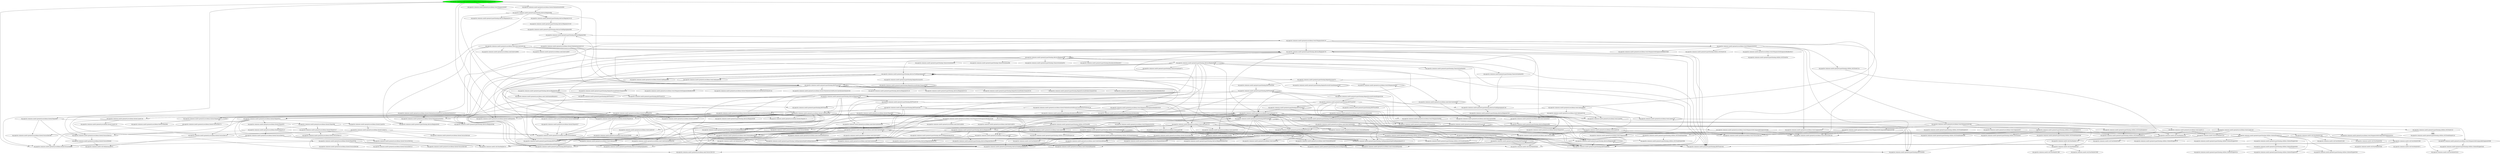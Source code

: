 digraph "cg/org.apache.commons.math3.geometry.euclidean.threed.PolyhedronsSetTest#238"
{
	"org.apache.commons.math3.geometry.euclidean.threed.PolyhedronsSetTest#238" [style=filled,fillcolor=green];
	"org.apache.commons.math3.geometry.euclidean.threed.PolyhedronsSetTest#238" -> "org.apache.commons.math3.geometry.euclidean.threed.Vector3D#95";
	"org.apache.commons.math3.geometry.euclidean.threed.PolyhedronsSetTest#238" -> "org.apache.commons.math3.geometry.euclidean.threed.Plane#81";
	"org.apache.commons.math3.geometry.euclidean.threed.Plane#81" -> "org.apache.commons.math3.geometry.euclidean.threed.Vector3D#286";
	"org.apache.commons.math3.geometry.euclidean.threed.Vector3D#286" -> "org.apache.commons.math3.geometry.euclidean.threed.Vector3D#95";
	"org.apache.commons.math3.geometry.euclidean.threed.Plane#81" -> "org.apache.commons.math3.geometry.euclidean.threed.Vector3D#462";
	"org.apache.commons.math3.geometry.euclidean.threed.Vector3D#462" -> "org.apache.commons.math3.util.MathArrays#674";
	"org.apache.commons.math3.geometry.euclidean.threed.Vector3D#462" -> "org.apache.commons.math3.geometry.euclidean.threed.Vector3D#95";
	"org.apache.commons.math3.geometry.euclidean.threed.Plane#81" -> "org.apache.commons.math3.geometry.euclidean.threed.Plane#66";
	"org.apache.commons.math3.geometry.euclidean.threed.Plane#66" -> "org.apache.commons.math3.geometry.euclidean.threed.Plane#137";
	"org.apache.commons.math3.geometry.euclidean.threed.Plane#137" -> "org.apache.commons.math3.geometry.euclidean.threed.Vector3D#243";
	"org.apache.commons.math3.geometry.euclidean.threed.Vector3D#243" -> "org.apache.commons.math3.util.FastMath#375";
	"org.apache.commons.math3.geometry.euclidean.threed.Plane#137" -> "org.apache.commons.math3.geometry.euclidean.threed.Vector3D#137";
	"org.apache.commons.math3.geometry.euclidean.threed.Plane#66" -> "org.apache.commons.math3.geometry.euclidean.threed.Vector3D#453";
	"org.apache.commons.math3.geometry.euclidean.threed.Vector3D#453" -> "org.apache.commons.math3.util.MathArrays#754";
	"org.apache.commons.math3.geometry.euclidean.threed.Plane#66" -> "org.apache.commons.math3.geometry.euclidean.threed.Plane#147";
	"org.apache.commons.math3.geometry.euclidean.threed.Plane#147" -> "org.apache.commons.math3.geometry.euclidean.threed.Vector3D#137";
	"org.apache.commons.math3.geometry.euclidean.threed.Plane#147" -> "org.apache.commons.math3.geometry.euclidean.threed.Vector3D#321";
	"org.apache.commons.math3.geometry.euclidean.threed.Vector3D#321" -> "org.apache.commons.math3.geometry.euclidean.threed.Vector3D#243";
	"org.apache.commons.math3.geometry.euclidean.threed.Vector3D#321" -> "org.apache.commons.math3.util.FastMath#375";
	"org.apache.commons.math3.geometry.euclidean.threed.Vector3D#321" -> "org.apache.commons.math3.geometry.euclidean.threed.Vector3D#95";
	"org.apache.commons.math3.geometry.euclidean.threed.Plane#147" -> "org.apache.commons.math3.geometry.euclidean.threed.Vector3D#519";
	"org.apache.commons.math3.geometry.euclidean.threed.Vector3D#519" -> "org.apache.commons.math3.geometry.euclidean.threed.Vector3D#462";
	"org.apache.commons.math3.geometry.euclidean.threed.PolyhedronsSetTest#238" -> "org.apache.commons.math3.geometry.euclidean.threed.Plane#225";
	"org.apache.commons.math3.geometry.euclidean.threed.Plane#225" -> "org.apache.commons.math3.geometry.euclidean.threed.Vector3D#453";
	"org.apache.commons.math3.geometry.euclidean.threed.Plane#225" -> "org.apache.commons.math3.geometry.euclidean.twod.Vector2D#68";
	"org.apache.commons.math3.geometry.euclidean.threed.PolyhedronsSetTest#238" -> "org.apache.commons.math3.geometry.euclidean.twod.SubLine#56";
	"org.apache.commons.math3.geometry.euclidean.twod.SubLine#56" -> "org.apache.commons.math3.geometry.euclidean.twod.Line#81";
	"org.apache.commons.math3.geometry.euclidean.twod.Line#81" -> "org.apache.commons.math3.geometry.euclidean.twod.Line#129";
	"org.apache.commons.math3.geometry.euclidean.twod.Line#129" -> "org.apache.commons.math3.geometry.euclidean.twod.Vector2D#150";
	"org.apache.commons.math3.geometry.euclidean.twod.Line#129" -> "org.apache.commons.math3.geometry.euclidean.twod.Vector2D#158";
	"org.apache.commons.math3.geometry.euclidean.twod.Line#129" -> "org.apache.commons.math3.util.FastMath#3569";
	"org.apache.commons.math3.util.FastMath#3569" -> "org.apache.commons.math3.util.FastMath#3671";
	"org.apache.commons.math3.util.FastMath#3569" -> "org.apache.commons.math3.util.FastMath#3020";
	"org.apache.commons.math3.geometry.euclidean.twod.Line#129" -> "org.apache.commons.math3.util.FastMath#2583";
	"org.apache.commons.math3.geometry.euclidean.twod.Line#129" -> "org.apache.commons.math3.util.FastMath#2233";
	"org.apache.commons.math3.util.FastMath#2233" -> "org.apache.commons.math3.util.FastMath#1751";
	"org.apache.commons.math3.util.FastMath#1751" -> "org.apache.commons.math3.util.FastMath#1627";
	"org.apache.commons.math3.util.FastMath#1627" -> "org.apache.commons.math3.util.FastMath#1588";
	"org.apache.commons.math3.util.FastMath#1627" -> "org.apache.commons.math3.util.FastMath#1608";
	"org.apache.commons.math3.geometry.euclidean.twod.Line#129" -> "org.apache.commons.math3.util.FastMath#2135";
	"org.apache.commons.math3.geometry.euclidean.twod.SubLine#56" -> "org.apache.commons.math3.geometry.euclidean.twod.SubLine#139";
	"org.apache.commons.math3.geometry.euclidean.twod.SubLine#139" -> "org.apache.commons.math3.geometry.euclidean.twod.Line#81";
	"org.apache.commons.math3.geometry.euclidean.twod.SubLine#139" -> "org.apache.commons.math3.geometry.euclidean.twod.Line#181";
	"org.apache.commons.math3.geometry.euclidean.twod.Line#181" -> "org.apache.commons.math3.geometry.euclidean.twod.Vector2D#150";
	"org.apache.commons.math3.geometry.euclidean.twod.Line#181" -> "org.apache.commons.math3.geometry.euclidean.twod.Vector2D#158";
	"org.apache.commons.math3.geometry.euclidean.twod.Line#181" -> "org.apache.commons.math3.geometry.euclidean.oned.Vector1D#65";
	"org.apache.commons.math3.geometry.euclidean.twod.SubLine#139" -> "org.apache.commons.math3.geometry.euclidean.oned.Vector1D#128";
	"org.apache.commons.math3.geometry.euclidean.twod.SubLine#139" -> "org.apache.commons.math3.geometry.euclidean.oned.IntervalsSet#47";
	"org.apache.commons.math3.geometry.euclidean.oned.IntervalsSet#47" -> "org.apache.commons.math3.geometry.euclidean.oned.IntervalsSet#94";
	"org.apache.commons.math3.geometry.euclidean.oned.IntervalsSet#94" -> "org.apache.commons.math3.geometry.euclidean.oned.Vector1D#65";
	"org.apache.commons.math3.geometry.euclidean.oned.IntervalsSet#94" -> "org.apache.commons.math3.geometry.euclidean.oned.OrientedPoint#42";
	"org.apache.commons.math3.geometry.euclidean.oned.IntervalsSet#94" -> "org.apache.commons.math3.geometry.euclidean.oned.OrientedPoint#29";
	"org.apache.commons.math3.geometry.euclidean.oned.OrientedPoint#29" -> "org.apache.commons.math3.geometry.euclidean.oned.SubOrientedPoint#39";
	"org.apache.commons.math3.geometry.euclidean.oned.SubOrientedPoint#39" -> "org.apache.commons.math3.geometry.partitioning.AbstractSubHyperplane#51";
	"org.apache.commons.math3.geometry.euclidean.oned.IntervalsSet#94" -> "org.apache.commons.math3.geometry.partitioning.BSPTree#93";
	"org.apache.commons.math3.geometry.euclidean.oned.IntervalsSet#94" -> "org.apache.commons.math3.geometry.partitioning.BSPTree#115";
	"org.apache.commons.math3.geometry.euclidean.oned.IntervalsSet#47" -> "org.apache.commons.math3.geometry.partitioning.AbstractRegion#66";
	"org.apache.commons.math3.geometry.euclidean.twod.SubLine#56" -> "org.apache.commons.math3.geometry.partitioning.AbstractSubHyperplane#51";
	"org.apache.commons.math3.util.FastMath#2135" -> "org.apache.commons.math3.util.FastMath#1627";
	"org.apache.commons.math3.util.FastMath#3569" -> "org.apache.commons.math3.util.FastMath#3056";
	"org.apache.commons.math3.util.FastMath#3569" -> "org.apache.commons.math3.util.FastMath#375";
	"org.apache.commons.math3.util.FastMath#2583" -> "org.apache.commons.math3.util.FastMath#361";
	"org.apache.commons.math3.util.FastMath#2583" -> "org.apache.commons.math3.util.FastMath#2436";
	"org.apache.commons.math3.geometry.euclidean.threed.PolyhedronsSetTest#238" -> "org.apache.commons.math3.geometry.euclidean.twod.PolygonsSet#87";
	"org.apache.commons.math3.geometry.euclidean.twod.PolygonsSet#87" -> "org.apache.commons.math3.geometry.partitioning.AbstractRegion#89";
	"org.apache.commons.math3.geometry.partitioning.AbstractRegion#89" -> "org.apache.commons.math3.geometry.partitioning.AbstractRegion$1#101";
	"org.apache.commons.math3.geometry.partitioning.AbstractRegion#89" -> "org.apache.commons.math3.geometry.partitioning.AbstractRegion$1#101";
	"org.apache.commons.math3.geometry.partitioning.AbstractRegion$1#101" -> "org.apache.commons.math3.geometry.partitioning.AbstractRegion$1#103";
	"org.apache.commons.math3.geometry.partitioning.AbstractRegion$1#103" -> "org.apache.commons.math3.geometry.partitioning.AbstractSubHyperplane#89";
	"org.apache.commons.math3.geometry.partitioning.AbstractSubHyperplane#89" -> "org.apache.commons.math3.geometry.partitioning.AbstractRegion#380";
	"org.apache.commons.math3.geometry.partitioning.AbstractRegion#380" -> "org.apache.commons.math3.geometry.euclidean.oned.IntervalsSet#139";
	"org.apache.commons.math3.geometry.euclidean.oned.IntervalsSet#139" -> "org.apache.commons.math3.geometry.partitioning.AbstractRegion#279";
	"org.apache.commons.math3.geometry.euclidean.oned.IntervalsSet#139" -> "org.apache.commons.math3.geometry.partitioning.BSPTree#194";
	"org.apache.commons.math3.geometry.euclidean.oned.IntervalsSet#139" -> "org.apache.commons.math3.geometry.euclidean.oned.IntervalsSet#208";
	"org.apache.commons.math3.geometry.euclidean.oned.IntervalsSet#208" -> "org.apache.commons.math3.geometry.partitioning.AbstractRegion#279";
	"org.apache.commons.math3.geometry.euclidean.oned.IntervalsSet#208" -> "org.apache.commons.math3.geometry.euclidean.oned.IntervalsSet#224";
	"org.apache.commons.math3.geometry.euclidean.oned.IntervalsSet#224" -> "org.apache.commons.math3.geometry.partitioning.BSPTree#194";
	"org.apache.commons.math3.geometry.euclidean.oned.IntervalsSet#224" -> "org.apache.commons.math3.geometry.partitioning.AbstractSubHyperplane#73";
	"org.apache.commons.math3.geometry.euclidean.oned.IntervalsSet#224" -> "org.apache.commons.math3.geometry.euclidean.oned.OrientedPoint#94";
	"org.apache.commons.math3.geometry.euclidean.oned.IntervalsSet#224" -> "org.apache.commons.math3.geometry.euclidean.oned.Vector1D#128";
	"org.apache.commons.math3.geometry.euclidean.oned.IntervalsSet#224" -> "org.apache.commons.math3.geometry.euclidean.oned.OrientedPoint#102";
	"org.apache.commons.math3.geometry.euclidean.oned.IntervalsSet#224" -> "org.apache.commons.math3.geometry.partitioning.BSPTree#202";
	"org.apache.commons.math3.geometry.euclidean.oned.IntervalsSet#224" -> "org.apache.commons.math3.geometry.partitioning.BSPTree#210";
	"org.apache.commons.math3.geometry.euclidean.oned.IntervalsSet#224" -> "org.apache.commons.math3.geometry.euclidean.oned.IntervalsSet#224";
	"org.apache.commons.math3.geometry.euclidean.oned.IntervalsSet#224" -> "org.apache.commons.math3.geometry.partitioning.BSPTree#235";
	"org.apache.commons.math3.geometry.euclidean.oned.IntervalsSet#224" -> "org.apache.commons.math3.geometry.partitioning.AbstractRegion#264";
	"org.apache.commons.math3.geometry.partitioning.AbstractRegion#264" -> "org.apache.commons.math3.geometry.partitioning.BSPTree#312";
	"org.apache.commons.math3.geometry.partitioning.AbstractRegion#264" -> "org.apache.commons.math3.geometry.partitioning.BSPTree#194";
	"org.apache.commons.math3.geometry.partitioning.AbstractRegion#264" -> "org.apache.commons.math3.geometry.partitioning.BSPTree#235";
	"org.apache.commons.math3.geometry.euclidean.oned.IntervalsSet#224" -> "org.apache.commons.math3.geometry.euclidean.oned.Interval#37";
	"org.apache.commons.math3.geometry.euclidean.oned.IntervalsSet#139" -> "org.apache.commons.math3.geometry.euclidean.oned.Interval#60";
	"org.apache.commons.math3.geometry.euclidean.oned.IntervalsSet#139" -> "org.apache.commons.math3.geometry.euclidean.oned.Interval#67";
	"org.apache.commons.math3.geometry.euclidean.oned.IntervalsSet#139" -> "org.apache.commons.math3.geometry.partitioning.AbstractRegion#390";
	"org.apache.commons.math3.geometry.euclidean.oned.IntervalsSet#139" -> "org.apache.commons.math3.geometry.euclidean.oned.Vector1D#65";
	"org.apache.commons.math3.geometry.euclidean.oned.IntervalsSet#139" -> "org.apache.commons.math3.geometry.partitioning.AbstractRegion#405";
	"org.apache.commons.math3.geometry.partitioning.AbstractRegion#89" -> "org.apache.commons.math3.geometry.partitioning.BSPTree#82";
	"org.apache.commons.math3.geometry.partitioning.AbstractRegion#89" -> "org.apache.commons.math3.geometry.partitioning.AbstractRegion#176";
	"org.apache.commons.math3.geometry.partitioning.AbstractRegion#176" -> "org.apache.commons.math3.geometry.partitioning.AbstractSubHyperplane#73";
	"org.apache.commons.math3.geometry.partitioning.AbstractRegion#176" -> "org.apache.commons.math3.geometry.euclidean.twod.Line#120";
	"org.apache.commons.math3.geometry.euclidean.twod.Line#120" -> "org.apache.commons.math3.geometry.euclidean.twod.Line#120";
	"org.apache.commons.math3.geometry.euclidean.twod.Line#120" -> "org.apache.commons.math3.geometry.euclidean.twod.Line#111";
	"org.apache.commons.math3.geometry.euclidean.twod.Line#111" -> "org.apache.commons.math3.util.MathUtils#91";
	"org.apache.commons.math3.util.MathUtils#91" -> "org.apache.commons.math3.util.FastMath#3334";
	"org.apache.commons.math3.geometry.euclidean.twod.Line#111" -> "org.apache.commons.math3.util.FastMath#2233";
	"org.apache.commons.math3.geometry.euclidean.twod.Line#111" -> "org.apache.commons.math3.util.FastMath#2135";
	"org.apache.commons.math3.geometry.partitioning.AbstractRegion#176" -> "org.apache.commons.math3.geometry.partitioning.BSPTree#150";
	"org.apache.commons.math3.geometry.partitioning.BSPTree#150" -> "org.apache.commons.math3.geometry.euclidean.twod.Line#208";
	"org.apache.commons.math3.geometry.euclidean.twod.Line#208" -> "org.apache.commons.math3.geometry.euclidean.twod.Line#208";
	"org.apache.commons.math3.geometry.euclidean.twod.Line#208" -> "org.apache.commons.math3.geometry.euclidean.oned.IntervalsSet#37";
	"org.apache.commons.math3.geometry.euclidean.oned.IntervalsSet#37" -> "org.apache.commons.math3.geometry.partitioning.AbstractRegion#50";
	"org.apache.commons.math3.geometry.partitioning.AbstractRegion#50" -> "org.apache.commons.math3.geometry.partitioning.BSPTree#93";
	"org.apache.commons.math3.geometry.euclidean.twod.Line#208" -> "org.apache.commons.math3.geometry.euclidean.twod.SubLine#48";
	"org.apache.commons.math3.geometry.euclidean.twod.SubLine#48" -> "org.apache.commons.math3.geometry.partitioning.AbstractSubHyperplane#51";
	"org.apache.commons.math3.geometry.partitioning.BSPTree#150" -> "org.apache.commons.math3.geometry.partitioning.BSPTree#292";
	"org.apache.commons.math3.geometry.partitioning.BSPTree#150" -> "org.apache.commons.math3.geometry.partitioning.AbstractSubHyperplane#156";
	"org.apache.commons.math3.geometry.partitioning.AbstractSubHyperplane#156" -> "org.apache.commons.math3.geometry.partitioning.AbstractRegion#226";
	"org.apache.commons.math3.geometry.partitioning.AbstractRegion#226" -> "org.apache.commons.math3.geometry.partitioning.AbstractRegion#236";
	"org.apache.commons.math3.geometry.partitioning.AbstractRegion#236" -> "org.apache.commons.math3.geometry.partitioning.BSPTree#194";
	"org.apache.commons.math3.geometry.partitioning.AbstractRegion#236" -> "org.apache.commons.math3.geometry.partitioning.BSPTree#235";
	"org.apache.commons.math3.geometry.partitioning.BSPTree#150" -> "org.apache.commons.math3.geometry.partitioning.BSPTree#82";
	"org.apache.commons.math3.geometry.partitioning.AbstractRegion#176" -> "org.apache.commons.math3.geometry.euclidean.twod.SubLine#155";
	"org.apache.commons.math3.geometry.euclidean.twod.SubLine#155" -> "org.apache.commons.math3.geometry.partitioning.AbstractSubHyperplane#73";
	"org.apache.commons.math3.geometry.euclidean.twod.SubLine#155" -> "org.apache.commons.math3.geometry.euclidean.twod.Line#198";
	"org.apache.commons.math3.geometry.euclidean.twod.Line#198" -> "org.apache.commons.math3.util.FastMath#3020";
	"org.apache.commons.math3.geometry.euclidean.twod.Line#198" -> "org.apache.commons.math3.geometry.euclidean.twod.Vector2D#68";
	"org.apache.commons.math3.geometry.euclidean.twod.SubLine#155" -> "org.apache.commons.math3.geometry.euclidean.twod.Line#286";
	"org.apache.commons.math3.geometry.euclidean.twod.Line#286" -> "org.apache.commons.math3.util.MathUtils#91";
	"org.apache.commons.math3.geometry.euclidean.twod.SubLine#155" -> "org.apache.commons.math3.util.FastMath#2135";
	"org.apache.commons.math3.geometry.euclidean.twod.SubLine#155" -> "org.apache.commons.math3.geometry.euclidean.twod.Line#181";
	"org.apache.commons.math3.geometry.euclidean.twod.SubLine#155" -> "org.apache.commons.math3.geometry.partitioning.AbstractSubHyperplane#84";
	"org.apache.commons.math3.geometry.euclidean.twod.SubLine#155" -> "org.apache.commons.math3.geometry.euclidean.oned.OrientedPoint#42";
	"org.apache.commons.math3.geometry.euclidean.twod.SubLine#155" -> "org.apache.commons.math3.geometry.partitioning.AbstractRegion#415";
	"org.apache.commons.math3.geometry.partitioning.AbstractRegion#415" -> "org.apache.commons.math3.geometry.partitioning.AbstractRegion$Sides#524";
	"org.apache.commons.math3.geometry.partitioning.AbstractRegion#415" -> "org.apache.commons.math3.geometry.euclidean.oned.OrientedPoint#29";
	"org.apache.commons.math3.geometry.euclidean.oned.OrientedPoint#29" -> "org.apache.commons.math3.geometry.euclidean.oned.OrientedPoint#29";
	"org.apache.commons.math3.geometry.partitioning.AbstractRegion#415" -> "org.apache.commons.math3.geometry.partitioning.AbstractRegion#439";
	"org.apache.commons.math3.geometry.partitioning.AbstractRegion#439" -> "org.apache.commons.math3.geometry.partitioning.BSPTree#194";
	"org.apache.commons.math3.geometry.partitioning.AbstractRegion#439" -> "org.apache.commons.math3.geometry.partitioning.AbstractSubHyperplane#73";
	"org.apache.commons.math3.geometry.partitioning.AbstractRegion#439" -> "org.apache.commons.math3.geometry.euclidean.oned.SubOrientedPoint#58";
	"org.apache.commons.math3.geometry.euclidean.oned.SubOrientedPoint#58" -> "org.apache.commons.math3.geometry.partitioning.AbstractSubHyperplane#73";
	"org.apache.commons.math3.geometry.euclidean.oned.SubOrientedPoint#58" -> "org.apache.commons.math3.geometry.euclidean.oned.OrientedPoint#94";
	"org.apache.commons.math3.geometry.euclidean.oned.SubOrientedPoint#58" -> "org.apache.commons.math3.geometry.euclidean.oned.OrientedPoint#58";
	"org.apache.commons.math3.geometry.euclidean.oned.OrientedPoint#58" -> "org.apache.commons.math3.geometry.euclidean.oned.Vector1D#128";
	"org.apache.commons.math3.geometry.partitioning.AbstractRegion#439" -> "org.apache.commons.math3.geometry.euclidean.oned.OrientedPoint#87";
	"org.apache.commons.math3.geometry.partitioning.AbstractRegion#439" -> "org.apache.commons.math3.geometry.partitioning.BSPTree#202";
	"org.apache.commons.math3.geometry.partitioning.AbstractRegion#439" -> "org.apache.commons.math3.geometry.partitioning.BSPTree#235";
	"org.apache.commons.math3.geometry.partitioning.AbstractRegion#439" -> "org.apache.commons.math3.geometry.partitioning.BSPTree#210";
	"org.apache.commons.math3.geometry.partitioning.AbstractRegion#439" -> "org.apache.commons.math3.geometry.partitioning.AbstractRegion$Sides#545";
	"org.apache.commons.math3.geometry.partitioning.AbstractRegion#415" -> "org.apache.commons.math3.geometry.partitioning.AbstractRegion$Sides#539";
	"org.apache.commons.math3.geometry.partitioning.AbstractRegion#415" -> "org.apache.commons.math3.geometry.partitioning.AbstractRegion$Sides#552";
	"org.apache.commons.math3.util.FastMath#2135" -> "org.apache.commons.math3.util.FastMath#1751";
	"org.apache.commons.math3.geometry.partitioning.AbstractRegion#439" -> "org.apache.commons.math3.geometry.partitioning.AbstractRegion#236";
	"org.apache.commons.math3.geometry.partitioning.AbstractRegion#439" -> "org.apache.commons.math3.geometry.partitioning.AbstractRegion$Sides#539";
	"org.apache.commons.math3.geometry.partitioning.AbstractRegion#439" -> "org.apache.commons.math3.geometry.partitioning.AbstractRegion#439";
	"org.apache.commons.math3.geometry.partitioning.AbstractRegion#176" -> "org.apache.commons.math3.geometry.partitioning.BSPTree#202";
	"org.apache.commons.math3.geometry.partitioning.AbstractRegion#176" -> "org.apache.commons.math3.geometry.partitioning.AbstractRegion#176";
	"org.apache.commons.math3.geometry.partitioning.AbstractRegion#176" -> "org.apache.commons.math3.geometry.partitioning.BSPTree#210";
	"org.apache.commons.math3.geometry.partitioning.BSPTree#292" -> "org.apache.commons.math3.geometry.partitioning.AbstractSubHyperplane#73";
	"org.apache.commons.math3.geometry.partitioning.BSPTree#292" -> "org.apache.commons.math3.geometry.euclidean.twod.SubLine#176";
	"org.apache.commons.math3.geometry.euclidean.twod.SubLine#176" -> "org.apache.commons.math3.geometry.partitioning.AbstractSubHyperplane#73";
	"org.apache.commons.math3.geometry.euclidean.twod.SubLine#176" -> "org.apache.commons.math3.geometry.euclidean.twod.Line#198";
	"org.apache.commons.math3.geometry.euclidean.twod.SubLine#176" -> "org.apache.commons.math3.geometry.euclidean.twod.Line#286";
	"org.apache.commons.math3.geometry.euclidean.twod.SubLine#176" -> "org.apache.commons.math3.util.FastMath#2135";
	"org.apache.commons.math3.geometry.euclidean.twod.SubLine#176" -> "org.apache.commons.math3.geometry.euclidean.twod.Line#181";
	"org.apache.commons.math3.geometry.euclidean.twod.SubLine#176" -> "org.apache.commons.math3.geometry.euclidean.oned.OrientedPoint#42";
	"org.apache.commons.math3.geometry.euclidean.twod.SubLine#176" -> "org.apache.commons.math3.geometry.euclidean.oned.OrientedPoint#29";
	"org.apache.commons.math3.geometry.euclidean.twod.SubLine#176" -> "org.apache.commons.math3.geometry.partitioning.AbstractSubHyperplane#84";
	"org.apache.commons.math3.geometry.euclidean.twod.SubLine#176" -> "org.apache.commons.math3.geometry.partitioning.AbstractRegion#279";
	"org.apache.commons.math3.geometry.euclidean.twod.SubLine#176" -> "org.apache.commons.math3.geometry.partitioning.BSPTree#489";
	"org.apache.commons.math3.geometry.partitioning.BSPTree#489" -> "org.apache.commons.math3.geometry.partitioning.BSPTree#181";
	"org.apache.commons.math3.geometry.partitioning.BSPTree#181" -> "org.apache.commons.math3.geometry.partitioning.BSPTree#93";
	"org.apache.commons.math3.geometry.partitioning.BSPTree#489" -> "org.apache.commons.math3.geometry.partitioning.BSPTree#93";
	"org.apache.commons.math3.geometry.partitioning.BSPTree#489" -> "org.apache.commons.math3.geometry.partitioning.BSPTree#115";
	"org.apache.commons.math3.geometry.euclidean.twod.SubLine#176" -> "org.apache.commons.math3.geometry.partitioning.BSPTree#202";
	"org.apache.commons.math3.geometry.euclidean.twod.SubLine#176" -> "org.apache.commons.math3.geometry.partitioning.AbstractRegion#236";
	"org.apache.commons.math3.geometry.euclidean.twod.SubLine#176" -> "org.apache.commons.math3.geometry.partitioning.BSPTree#93";
	"org.apache.commons.math3.geometry.euclidean.twod.SubLine#176" -> "org.apache.commons.math3.geometry.partitioning.BSPTree#115";
	"org.apache.commons.math3.geometry.euclidean.twod.SubLine#176" -> "org.apache.commons.math3.geometry.partitioning.BSPTree#210";
	"org.apache.commons.math3.geometry.euclidean.twod.SubLine#176" -> "org.apache.commons.math3.geometry.euclidean.twod.Line#120";
	"org.apache.commons.math3.geometry.euclidean.twod.SubLine#176" -> "org.apache.commons.math3.geometry.euclidean.oned.IntervalsSet#60";
	"org.apache.commons.math3.geometry.euclidean.oned.IntervalsSet#60" -> "org.apache.commons.math3.geometry.partitioning.AbstractRegion#66";
	"org.apache.commons.math3.geometry.euclidean.twod.SubLine#176" -> "org.apache.commons.math3.geometry.euclidean.twod.SubLine#48";
	"org.apache.commons.math3.geometry.euclidean.twod.SubLine#176" -> "org.apache.commons.math3.geometry.partitioning.SubHyperplane$SplitSubHyperplane#104";
	"org.apache.commons.math3.geometry.partitioning.BSPTree#292" -> "org.apache.commons.math3.geometry.partitioning.SubHyperplane$SplitSubHyperplane#120";
	"org.apache.commons.math3.geometry.partitioning.AbstractRegion#236" -> "org.apache.commons.math3.geometry.partitioning.BSPTree#210";
	"org.apache.commons.math3.geometry.partitioning.AbstractRegion#236" -> "org.apache.commons.math3.geometry.partitioning.AbstractRegion#236";
	"org.apache.commons.math3.geometry.partitioning.BSPTree#489" -> "org.apache.commons.math3.geometry.partitioning.AbstractSubHyperplane#73";
	"org.apache.commons.math3.geometry.partitioning.BSPTree#489" -> "org.apache.commons.math3.geometry.euclidean.oned.SubOrientedPoint#58";
	"org.apache.commons.math3.geometry.partitioning.BSPTree#489" -> "org.apache.commons.math3.geometry.partitioning.BSPTree#489";
	"org.apache.commons.math3.geometry.partitioning.BSPTree#489" -> "org.apache.commons.math3.geometry.partitioning.AbstractSubHyperplane#37";
	"org.apache.commons.math3.geometry.partitioning.AbstractSubHyperplane#37" -> "org.apache.commons.math3.geometry.partitioning.AbstractSubHyperplane#37";
	"org.apache.commons.math3.geometry.partitioning.AbstractSubHyperplane#37" -> "org.apache.commons.math3.geometry.euclidean.oned.SubOrientedPoint#52";
	"org.apache.commons.math3.geometry.euclidean.oned.SubOrientedPoint#52" -> "org.apache.commons.math3.geometry.euclidean.oned.SubOrientedPoint#39";
	"org.apache.commons.math3.geometry.partitioning.BSPTree#489" -> "org.apache.commons.math3.geometry.partitioning.BSPTree#336";
	"org.apache.commons.math3.geometry.partitioning.AbstractRegion#89" -> "org.apache.commons.math3.geometry.partitioning.AbstractRegion$2#115";
	"org.apache.commons.math3.geometry.partitioning.AbstractRegion#89" -> "org.apache.commons.math3.geometry.partitioning.BSPTree#242";
	"org.apache.commons.math3.geometry.partitioning.BSPTree#242" -> "org.apache.commons.math3.geometry.partitioning.AbstractRegion$2#119";
	"org.apache.commons.math3.geometry.partitioning.BSPTree#242" -> "org.apache.commons.math3.geometry.partitioning.BSPTree#242";
	"org.apache.commons.math3.geometry.partitioning.BSPTree#242" -> "org.apache.commons.math3.geometry.partitioning.AbstractRegion$2#128";
	"org.apache.commons.math3.geometry.partitioning.AbstractRegion$2#128" -> "org.apache.commons.math3.geometry.partitioning.BSPTree#217";
	"org.apache.commons.math3.geometry.partitioning.AbstractRegion$2#128" -> "org.apache.commons.math3.geometry.partitioning.BSPTree#202";
	"org.apache.commons.math3.geometry.partitioning.AbstractRegion$2#128" -> "org.apache.commons.math3.geometry.partitioning.BSPTree#225";
	"org.apache.commons.math3.geometry.partitioning.BSPTree#242" -> "org.apache.commons.math3.geometry.partitioning.AbstractRegion$2#124";
	"org.apache.commons.math3.geometry.euclidean.threed.PolyhedronsSetTest#238" -> "org.apache.commons.math3.geometry.euclidean.threed.SubPlane#42";
	"org.apache.commons.math3.geometry.euclidean.threed.SubPlane#42" -> "org.apache.commons.math3.geometry.partitioning.AbstractSubHyperplane#51";
	"org.apache.commons.math3.util.FastMath#2233" -> "org.apache.commons.math3.util.FastMath#1627";
	"org.apache.commons.math3.geometry.euclidean.threed.PolyhedronsSetTest#238" -> "org.apache.commons.math3.geometry.euclidean.threed.PolyhedronsSet#83";
	"org.apache.commons.math3.geometry.euclidean.threed.PolyhedronsSet#83" -> "org.apache.commons.math3.geometry.partitioning.AbstractRegion#89";
	"org.apache.commons.math3.geometry.partitioning.AbstractRegion#380" -> "org.apache.commons.math3.geometry.euclidean.twod.PolygonsSet#132";
	"org.apache.commons.math3.geometry.euclidean.twod.PolygonsSet#132" -> "org.apache.commons.math3.geometry.euclidean.twod.PolygonsSet#207";
	"org.apache.commons.math3.geometry.euclidean.twod.PolygonsSet#207" -> "org.apache.commons.math3.geometry.partitioning.AbstractRegion#279";
	"org.apache.commons.math3.geometry.euclidean.twod.PolygonsSet#207" -> "org.apache.commons.math3.geometry.partitioning.BSPTree#194";
	"org.apache.commons.math3.geometry.euclidean.twod.PolygonsSet#207" -> "org.apache.commons.math3.geometry.euclidean.twod.PolygonsSet$SegmentsBuilder#417";
	"org.apache.commons.math3.geometry.euclidean.twod.PolygonsSet$SegmentsBuilder#417" -> "org.apache.commons.math3.geometry.partitioning.utilities.AVLTree#54";
	"org.apache.commons.math3.geometry.partitioning.AbstractRegion#279" -> "org.apache.commons.math3.geometry.partitioning.BSPTree#194";
	"org.apache.commons.math3.geometry.partitioning.AbstractRegion#279" -> "org.apache.commons.math3.geometry.partitioning.BSPTree#235";
	"org.apache.commons.math3.geometry.partitioning.AbstractRegion#279" -> "org.apache.commons.math3.geometry.partitioning.AbstractRegion#290";
	"org.apache.commons.math3.geometry.partitioning.AbstractRegion#290" -> "org.apache.commons.math3.geometry.partitioning.BSPTree#194";
	"org.apache.commons.math3.geometry.partitioning.AbstractRegion#290" -> "org.apache.commons.math3.geometry.partitioning.Characterization#36";
	"org.apache.commons.math3.geometry.partitioning.AbstractRegion#290" -> "org.apache.commons.math3.geometry.partitioning.BSPTree#202";
	"org.apache.commons.math3.geometry.partitioning.AbstractRegion#290" -> "org.apache.commons.math3.geometry.partitioning.AbstractSubHyperplane#37";
	"org.apache.commons.math3.geometry.partitioning.AbstractSubHyperplane#37" -> "org.apache.commons.math3.geometry.euclidean.twod.SubLine#148";
	"org.apache.commons.math3.geometry.euclidean.twod.SubLine#148" -> "org.apache.commons.math3.geometry.euclidean.twod.SubLine#48";
	"org.apache.commons.math3.geometry.partitioning.AbstractRegion#290" -> "org.apache.commons.math3.geometry.partitioning.AbstractRegion#346";
	"org.apache.commons.math3.geometry.partitioning.AbstractRegion#346" -> "org.apache.commons.math3.geometry.partitioning.BSPTree#194";
	"org.apache.commons.math3.geometry.partitioning.AbstractRegion#346" -> "org.apache.commons.math3.geometry.partitioning.BSPTree#235";
	"org.apache.commons.math3.geometry.partitioning.AbstractRegion#346" -> "org.apache.commons.math3.geometry.partitioning.Characterization#75";
	"org.apache.commons.math3.geometry.partitioning.AbstractRegion#290" -> "org.apache.commons.math3.geometry.partitioning.Characterization#59";
	"org.apache.commons.math3.geometry.partitioning.Characterization#59" -> "org.apache.commons.math3.geometry.partitioning.AbstractSubHyperplane#156";
	"org.apache.commons.math3.geometry.partitioning.AbstractRegion#290" -> "org.apache.commons.math3.geometry.partitioning.BSPTree#210";
	"org.apache.commons.math3.geometry.partitioning.AbstractRegion#290" -> "org.apache.commons.math3.geometry.partitioning.Characterization#66";
	"org.apache.commons.math3.geometry.partitioning.AbstractRegion#346" -> "org.apache.commons.math3.geometry.partitioning.AbstractSubHyperplane#73";
	"org.apache.commons.math3.geometry.partitioning.AbstractRegion#346" -> "org.apache.commons.math3.geometry.euclidean.twod.SubLine#155";
	"org.apache.commons.math3.geometry.partitioning.AbstractRegion#439" -> "org.apache.commons.math3.geometry.partitioning.AbstractRegion$Sides#532";
	"org.apache.commons.math3.geometry.partitioning.AbstractRegion#346" -> "org.apache.commons.math3.geometry.euclidean.twod.SubLine#176";
	"org.apache.commons.math3.geometry.partitioning.AbstractRegion#346" -> "org.apache.commons.math3.geometry.partitioning.BSPTree#202";
	"org.apache.commons.math3.geometry.partitioning.AbstractRegion#346" -> "org.apache.commons.math3.geometry.partitioning.SubHyperplane$SplitSubHyperplane#113";
	"org.apache.commons.math3.geometry.partitioning.AbstractRegion#346" -> "org.apache.commons.math3.geometry.partitioning.AbstractRegion#346";
	"org.apache.commons.math3.geometry.partitioning.AbstractRegion#346" -> "org.apache.commons.math3.geometry.partitioning.BSPTree#210";
	"org.apache.commons.math3.geometry.partitioning.AbstractRegion#346" -> "org.apache.commons.math3.geometry.partitioning.SubHyperplane$SplitSubHyperplane#120";
	"org.apache.commons.math3.geometry.partitioning.Characterization#75" -> "org.apache.commons.math3.geometry.partitioning.AbstractSubHyperplane#37";
	"org.apache.commons.math3.geometry.partitioning.AbstractSubHyperplane#37" -> "org.apache.commons.math3.geometry.partitioning.AbstractSubHyperplane#37";
	"org.apache.commons.math3.geometry.partitioning.AbstractSubHyperplane#37" -> "org.apache.commons.math3.geometry.partitioning.RegionFactory#35";
	"org.apache.commons.math3.geometry.partitioning.RegionFactory#35" -> "org.apache.commons.math3.geometry.partitioning.RegionFactory$NodesCleaner#230";
	"org.apache.commons.math3.geometry.partitioning.RegionFactory$NodesCleaner#230" -> "org.apache.commons.math3.geometry.partitioning.RegionFactory$NodesCleaner#230";
	"org.apache.commons.math3.geometry.partitioning.AbstractSubHyperplane#37" -> "org.apache.commons.math3.geometry.partitioning.RegionFactory#75";
	"org.apache.commons.math3.geometry.partitioning.RegionFactory#75" -> "org.apache.commons.math3.geometry.partitioning.AbstractRegion#279";
	"org.apache.commons.math3.geometry.partitioning.RegionFactory#75" -> "org.apache.commons.math3.geometry.partitioning.RegionFactory$UnionMerger#159";
	"org.apache.commons.math3.geometry.partitioning.RegionFactory$UnionMerger#159" -> "org.apache.commons.math3.geometry.partitioning.RegionFactory$UnionMerger#159";
	"org.apache.commons.math3.geometry.partitioning.RegionFactory#75" -> "org.apache.commons.math3.geometry.partitioning.BSPTree#365";
	"org.apache.commons.math3.geometry.partitioning.BSPTree#365" -> "org.apache.commons.math3.geometry.partitioning.BSPTree#385";
	"org.apache.commons.math3.geometry.partitioning.BSPTree#385" -> "org.apache.commons.math3.geometry.partitioning.BSPTree#489";
	"org.apache.commons.math3.geometry.partitioning.BSPTree#385" -> "org.apache.commons.math3.geometry.partitioning.BSPTree#385";
	"org.apache.commons.math3.geometry.partitioning.BSPTree#385" -> "org.apache.commons.math3.geometry.partitioning.RegionFactory$UnionMerger#164";
	"org.apache.commons.math3.geometry.partitioning.RegionFactory$UnionMerger#164" -> "org.apache.commons.math3.geometry.partitioning.BSPTree#235";
	"org.apache.commons.math3.geometry.partitioning.RegionFactory$UnionMerger#164" -> "org.apache.commons.math3.geometry.partitioning.BSPTree#567";
	"org.apache.commons.math3.geometry.partitioning.BSPTree#567" -> "org.apache.commons.math3.geometry.partitioning.AbstractSubHyperplane#73";
	"org.apache.commons.math3.geometry.partitioning.BSPTree#567" -> "org.apache.commons.math3.geometry.euclidean.oned.SubOrientedPoint#65";
	"org.apache.commons.math3.geometry.euclidean.oned.SubOrientedPoint#65" -> "org.apache.commons.math3.geometry.partitioning.AbstractSubHyperplane#73";
	"org.apache.commons.math3.geometry.euclidean.oned.SubOrientedPoint#65" -> "org.apache.commons.math3.geometry.euclidean.oned.OrientedPoint#94";
	"org.apache.commons.math3.geometry.euclidean.oned.SubOrientedPoint#65" -> "org.apache.commons.math3.geometry.euclidean.oned.OrientedPoint#58";
	"org.apache.commons.math3.geometry.euclidean.oned.SubOrientedPoint#65" -> "org.apache.commons.math3.geometry.partitioning.SubHyperplane$SplitSubHyperplane#104";
	"org.apache.commons.math3.geometry.partitioning.BSPTree#567" -> "org.apache.commons.math3.geometry.partitioning.SubHyperplane$SplitSubHyperplane#113";
	"org.apache.commons.math3.geometry.partitioning.BSPTree#567" -> "org.apache.commons.math3.geometry.partitioning.BSPTree#614";
	"org.apache.commons.math3.geometry.partitioning.BSPTree#567" -> "org.apache.commons.math3.geometry.partitioning.BSPTree#336";
	"org.apache.commons.math3.geometry.partitioning.BSPTree#385" -> "org.apache.commons.math3.geometry.partitioning.BSPTree#336";
	"org.apache.commons.math3.geometry.partitioning.BSPTree#385" -> "org.apache.commons.math3.geometry.partitioning.AbstractSubHyperplane#73";
	"org.apache.commons.math3.geometry.partitioning.BSPTree#385" -> "org.apache.commons.math3.geometry.euclidean.oned.OrientedPoint#29";
	"org.apache.commons.math3.geometry.partitioning.BSPTree#385" -> "org.apache.commons.math3.geometry.partitioning.BSPTree#292";
	"org.apache.commons.math3.geometry.partitioning.RegionFactory#75" -> "org.apache.commons.math3.geometry.partitioning.BSPTree#242";
	"org.apache.commons.math3.geometry.partitioning.BSPTree#242" -> "org.apache.commons.math3.geometry.partitioning.RegionFactory$NodesCleaner#234";
	"org.apache.commons.math3.geometry.partitioning.BSPTree#242" -> "org.apache.commons.math3.geometry.partitioning.RegionFactory$NodesCleaner#244";
	"org.apache.commons.math3.geometry.partitioning.BSPTree#242" -> "org.apache.commons.math3.geometry.partitioning.RegionFactory$NodesCleaner#239";
	"org.apache.commons.math3.geometry.partitioning.RegionFactory$NodesCleaner#239" -> "org.apache.commons.math3.geometry.partitioning.BSPTree#225";
	"org.apache.commons.math3.geometry.partitioning.RegionFactory#75" -> "org.apache.commons.math3.geometry.euclidean.oned.IntervalsSet#32";
	"org.apache.commons.math3.geometry.euclidean.oned.IntervalsSet#32" -> "org.apache.commons.math3.geometry.euclidean.oned.IntervalsSet#32";
	"org.apache.commons.math3.geometry.euclidean.oned.IntervalsSet#32" -> "org.apache.commons.math3.geometry.euclidean.oned.IntervalsSet#60";
	"org.apache.commons.math3.geometry.partitioning.AbstractSubHyperplane#37" -> "org.apache.commons.math3.geometry.euclidean.twod.SubLine#148";
	"org.apache.commons.math3.geometry.partitioning.AbstractRegion#290" -> "org.apache.commons.math3.geometry.partitioning.Characterization#45";
	"org.apache.commons.math3.geometry.partitioning.Characterization#45" -> "org.apache.commons.math3.geometry.partitioning.AbstractSubHyperplane#156";
	"org.apache.commons.math3.geometry.partitioning.AbstractRegion#290" -> "org.apache.commons.math3.geometry.partitioning.Characterization#52";
	"org.apache.commons.math3.geometry.partitioning.AbstractRegion#290" -> "org.apache.commons.math3.geometry.partitioning.BoundaryAttribute#57";
	"org.apache.commons.math3.geometry.partitioning.AbstractRegion#290" -> "org.apache.commons.math3.geometry.partitioning.BSPTree#225";
	"org.apache.commons.math3.geometry.partitioning.AbstractRegion#290" -> "org.apache.commons.math3.geometry.partitioning.AbstractRegion#290";
	"org.apache.commons.math3.geometry.euclidean.twod.PolygonsSet#207" -> "org.apache.commons.math3.geometry.partitioning.BSPTree#242";
	"org.apache.commons.math3.geometry.partitioning.BSPTree#242" -> "org.apache.commons.math3.geometry.euclidean.twod.PolygonsSet$SegmentsBuilder#423";
	"org.apache.commons.math3.geometry.partitioning.BSPTree#242" -> "org.apache.commons.math3.geometry.euclidean.twod.PolygonsSet$SegmentsBuilder#440";
	"org.apache.commons.math3.geometry.partitioning.BSPTree#242" -> "org.apache.commons.math3.geometry.euclidean.twod.PolygonsSet$SegmentsBuilder#429";
	"org.apache.commons.math3.geometry.euclidean.twod.PolygonsSet$SegmentsBuilder#429" -> "org.apache.commons.math3.geometry.partitioning.BSPTree#235";
	"org.apache.commons.math3.geometry.euclidean.twod.PolygonsSet$SegmentsBuilder#429" -> "org.apache.commons.math3.geometry.partitioning.BoundaryAttribute#70";
	"org.apache.commons.math3.geometry.euclidean.twod.PolygonsSet$SegmentsBuilder#429" -> "org.apache.commons.math3.geometry.euclidean.twod.PolygonsSet$SegmentsBuilder#448";
	"org.apache.commons.math3.geometry.euclidean.twod.PolygonsSet$SegmentsBuilder#448" -> "org.apache.commons.math3.geometry.partitioning.AbstractSubHyperplane#73";
	"org.apache.commons.math3.geometry.euclidean.twod.PolygonsSet$SegmentsBuilder#448" -> "org.apache.commons.math3.geometry.partitioning.AbstractSubHyperplane#84";
	"org.apache.commons.math3.geometry.euclidean.twod.PolygonsSet$SegmentsBuilder#448" -> "org.apache.commons.math3.geometry.euclidean.oned.IntervalsSet#208";
	"org.apache.commons.math3.geometry.partitioning.BSPTree#312" -> "org.apache.commons.math3.geometry.partitioning.AbstractSubHyperplane#73";
	"org.apache.commons.math3.geometry.partitioning.BSPTree#312" -> "org.apache.commons.math3.geometry.euclidean.oned.OrientedPoint#58";
	"org.apache.commons.math3.geometry.partitioning.BSPTree#312" -> "org.apache.commons.math3.util.FastMath#3020";
	"org.apache.commons.math3.geometry.partitioning.BSPTree#312" -> "org.apache.commons.math3.geometry.partitioning.BSPTree#312";
	"org.apache.commons.math3.geometry.euclidean.twod.PolygonsSet$SegmentsBuilder#448" -> "org.apache.commons.math3.geometry.euclidean.oned.Interval#46";
	"org.apache.commons.math3.geometry.euclidean.twod.PolygonsSet$SegmentsBuilder#448" -> "org.apache.commons.math3.geometry.euclidean.oned.Vector1D#65";
	"org.apache.commons.math3.geometry.euclidean.twod.PolygonsSet$SegmentsBuilder#448" -> "org.apache.commons.math3.geometry.euclidean.twod.Line#187";
	"org.apache.commons.math3.geometry.euclidean.twod.Line#187" -> "org.apache.commons.math3.geometry.euclidean.oned.Vector1D#128";
	"org.apache.commons.math3.geometry.euclidean.twod.Line#187" -> "org.apache.commons.math3.geometry.euclidean.twod.Vector2D#68";
	"org.apache.commons.math3.geometry.euclidean.twod.PolygonsSet$SegmentsBuilder#448" -> "org.apache.commons.math3.geometry.euclidean.oned.Interval#53";
	"org.apache.commons.math3.geometry.euclidean.twod.PolygonsSet$SegmentsBuilder#448" -> "org.apache.commons.math3.geometry.euclidean.twod.PolygonsSet$ComparableSegment#364";
	"org.apache.commons.math3.geometry.euclidean.twod.PolygonsSet$ComparableSegment#364" -> "org.apache.commons.math3.geometry.euclidean.twod.Segment#40";
	"org.apache.commons.math3.geometry.euclidean.twod.PolygonsSet$ComparableSegment#364" -> "org.apache.commons.math3.geometry.euclidean.twod.Vector2D#150";
	"org.apache.commons.math3.geometry.euclidean.twod.PolygonsSet$ComparableSegment#364" -> "org.apache.commons.math3.geometry.euclidean.twod.Vector2D#158";
	"org.apache.commons.math3.geometry.euclidean.twod.PolygonsSet$ComparableSegment#364" -> "org.apache.commons.math3.geometry.partitioning.utilities.OrderedTuple#132";
	"org.apache.commons.math3.geometry.partitioning.utilities.OrderedTuple#132" -> "org.apache.commons.math3.geometry.partitioning.utilities.OrderedTuple#340";
	"org.apache.commons.math3.geometry.partitioning.utilities.OrderedTuple#132" -> "org.apache.commons.math3.geometry.partitioning.utilities.OrderedTuple#332";
	"org.apache.commons.math3.geometry.partitioning.utilities.OrderedTuple#132" -> "org.apache.commons.math3.geometry.partitioning.utilities.OrderedTuple#353";
	"org.apache.commons.math3.geometry.partitioning.utilities.OrderedTuple#132" -> "org.apache.commons.math3.util.FastMath#3492";
	"org.apache.commons.math3.geometry.partitioning.utilities.OrderedTuple#132" -> "org.apache.commons.math3.geometry.partitioning.utilities.OrderedTuple#379";
	"org.apache.commons.math3.geometry.partitioning.utilities.OrderedTuple#132" -> "org.apache.commons.math3.util.FastMath#3424";
	"org.apache.commons.math3.geometry.partitioning.utilities.OrderedTuple#132" -> "org.apache.commons.math3.geometry.partitioning.utilities.OrderedTuple#184";
	"org.apache.commons.math3.geometry.partitioning.utilities.OrderedTuple#184" -> "org.apache.commons.math3.geometry.partitioning.utilities.OrderedTuple#404";
	"org.apache.commons.math3.geometry.partitioning.utilities.OrderedTuple#404" -> "org.apache.commons.math3.geometry.partitioning.utilities.OrderedTuple#332";
	"org.apache.commons.math3.geometry.partitioning.utilities.OrderedTuple#404" -> "org.apache.commons.math3.geometry.partitioning.utilities.OrderedTuple#324";
	"org.apache.commons.math3.geometry.partitioning.utilities.OrderedTuple#404" -> "org.apache.commons.math3.geometry.partitioning.utilities.OrderedTuple#340";
	"org.apache.commons.math3.geometry.euclidean.twod.PolygonsSet$SegmentsBuilder#448" -> "org.apache.commons.math3.geometry.partitioning.utilities.AVLTree#62";
	"org.apache.commons.math3.geometry.partitioning.utilities.AVLTree#62" -> "org.apache.commons.math3.geometry.partitioning.utilities.AVLTree$Node#245";
	"org.apache.commons.math3.geometry.euclidean.twod.PolygonsSet$SegmentsBuilder#429" -> "org.apache.commons.math3.geometry.partitioning.BoundaryAttribute#81";
	"org.apache.commons.math3.geometry.partitioning.utilities.AVLTree#62" -> "org.apache.commons.math3.geometry.partitioning.utilities.AVLTree$Node#349";
	"org.apache.commons.math3.geometry.partitioning.utilities.AVLTree$Node#349" -> "org.apache.commons.math3.geometry.euclidean.twod.PolygonsSet$ComparableSegment#353";
	"org.apache.commons.math3.geometry.euclidean.twod.PolygonsSet$ComparableSegment#353" -> "org.apache.commons.math3.geometry.euclidean.twod.PolygonsSet$ComparableSegment#386";
	"org.apache.commons.math3.geometry.euclidean.twod.PolygonsSet$ComparableSegment#386" -> "org.apache.commons.math3.geometry.partitioning.utilities.OrderedTuple#248";
	"org.apache.commons.math3.geometry.partitioning.utilities.OrderedTuple#248" -> "org.apache.commons.math3.util.FastMath#3424";
	"org.apache.commons.math3.geometry.partitioning.utilities.AVLTree$Node#349" -> "org.apache.commons.math3.geometry.partitioning.utilities.AVLTree$Node#245";
	"org.apache.commons.math3.geometry.partitioning.utilities.AVLTree$Node#349" -> "org.apache.commons.math3.geometry.partitioning.utilities.AVLTree$Node#416";
	"org.apache.commons.math3.geometry.partitioning.utilities.AVLTree$Node#349" -> "org.apache.commons.math3.geometry.partitioning.utilities.AVLTree$Node#455";
	"org.apache.commons.math3.geometry.euclidean.twod.PolygonsSet#207" -> "org.apache.commons.math3.geometry.euclidean.twod.PolygonsSet$SegmentsBuilder#469";
	"org.apache.commons.math3.geometry.euclidean.twod.PolygonsSet#207" -> "org.apache.commons.math3.geometry.partitioning.utilities.AVLTree#103";
	"org.apache.commons.math3.geometry.euclidean.twod.PolygonsSet#207" -> "org.apache.commons.math3.geometry.partitioning.utilities.AVLTree#124";
	"org.apache.commons.math3.geometry.partitioning.utilities.AVLTree#124" -> "org.apache.commons.math3.geometry.partitioning.utilities.AVLTree$Node#274";
	"org.apache.commons.math3.geometry.euclidean.twod.PolygonsSet#207" -> "org.apache.commons.math3.geometry.euclidean.twod.PolygonsSet#296";
	"org.apache.commons.math3.geometry.euclidean.twod.PolygonsSet#296" -> "org.apache.commons.math3.geometry.partitioning.utilities.AVLTree$Node#257";
	"org.apache.commons.math3.geometry.euclidean.twod.PolygonsSet#296" -> "org.apache.commons.math3.geometry.euclidean.twod.Segment#50";
	"org.apache.commons.math3.geometry.euclidean.twod.PolygonsSet#296" -> "org.apache.commons.math3.geometry.euclidean.twod.Segment#57";
	"org.apache.commons.math3.geometry.euclidean.twod.PolygonsSet#296" -> "org.apache.commons.math3.geometry.partitioning.utilities.AVLTree$Node#370";
	"org.apache.commons.math3.geometry.partitioning.utilities.AVLTree$Node#370" -> "org.apache.commons.math3.geometry.partitioning.utilities.AVLTree$Node#494";
	"org.apache.commons.math3.geometry.euclidean.twod.PolygonsSet#296" -> "org.apache.commons.math3.geometry.euclidean.twod.Vector2D#261";
	"org.apache.commons.math3.geometry.euclidean.twod.Vector2D#261" -> "org.apache.commons.math3.util.FastMath#375";
	"org.apache.commons.math3.geometry.euclidean.twod.PolygonsSet#296" -> "org.apache.commons.math3.geometry.euclidean.twod.PolygonsSet$ComparableSegment#380";
	"org.apache.commons.math3.geometry.euclidean.twod.PolygonsSet$ComparableSegment#380" -> "org.apache.commons.math3.geometry.euclidean.twod.Segment#40";
	"org.apache.commons.math3.geometry.euclidean.twod.PolygonsSet$ComparableSegment#380" -> "org.apache.commons.math3.geometry.euclidean.twod.Vector2D#150";
	"org.apache.commons.math3.geometry.euclidean.twod.PolygonsSet$ComparableSegment#380" -> "org.apache.commons.math3.geometry.euclidean.twod.Vector2D#158";
	"org.apache.commons.math3.geometry.euclidean.twod.PolygonsSet$ComparableSegment#380" -> "org.apache.commons.math3.geometry.partitioning.utilities.OrderedTuple#132";
	"org.apache.commons.math3.geometry.euclidean.twod.PolygonsSet#296" -> "org.apache.commons.math3.geometry.partitioning.utilities.AVLTree#152";
	"org.apache.commons.math3.geometry.partitioning.utilities.AVLTree#152" -> "org.apache.commons.math3.geometry.partitioning.utilities.AVLTree$Node#224";
	"org.apache.commons.math3.geometry.partitioning.utilities.AVLTree#152" -> "org.apache.commons.math3.geometry.euclidean.twod.PolygonsSet$ComparableSegment#353";
	"org.apache.commons.math3.geometry.partitioning.utilities.AVLTree#152" -> "org.apache.commons.math3.geometry.partitioning.utilities.AVLTree$Node#224";
	"org.apache.commons.math3.geometry.euclidean.twod.PolygonsSet#296" -> "org.apache.commons.math3.geometry.euclidean.twod.PolygonsSet$ComparableSegment#386";
	"org.apache.commons.math3.geometry.euclidean.twod.PolygonsSet#296" -> "org.apache.commons.math3.geometry.partitioning.utilities.AVLTree$Node#327";
	"org.apache.commons.math3.geometry.partitioning.utilities.AVLTree$Node#327" -> "org.apache.commons.math3.geometry.partitioning.utilities.AVLTree$Node#274";
	"org.apache.commons.math3.geometry.partitioning.utilities.AVLTree$Node#370" -> "org.apache.commons.math3.geometry.partitioning.utilities.AVLTree$Node#274";
	"org.apache.commons.math3.geometry.partitioning.utilities.AVLTree$Node#370" -> "org.apache.commons.math3.geometry.partitioning.utilities.AVLTree$Node#539";
	"org.apache.commons.math3.geometry.partitioning.utilities.AVLTree$Node#370" -> "org.apache.commons.math3.geometry.partitioning.utilities.AVLTree#47";
	"org.apache.commons.math3.geometry.euclidean.twod.PolygonsSet#207" -> "org.apache.commons.math3.geometry.euclidean.twod.Segment#50";
	"org.apache.commons.math3.geometry.euclidean.twod.PolygonsSet#132" -> "org.apache.commons.math3.geometry.euclidean.twod.Vector2D#150";
	"org.apache.commons.math3.geometry.euclidean.twod.PolygonsSet#132" -> "org.apache.commons.math3.geometry.euclidean.twod.Vector2D#158";
	"org.apache.commons.math3.geometry.euclidean.twod.PolygonsSet#132" -> "org.apache.commons.math3.geometry.partitioning.AbstractRegion#390";
	"org.apache.commons.math3.geometry.euclidean.twod.PolygonsSet#132" -> "org.apache.commons.math3.geometry.euclidean.twod.Vector2D#68";
	"org.apache.commons.math3.geometry.euclidean.twod.PolygonsSet#132" -> "org.apache.commons.math3.geometry.partitioning.AbstractRegion#405";
	"org.apache.commons.math3.geometry.partitioning.utilities.AVLTree#152" -> "org.apache.commons.math3.geometry.partitioning.utilities.AVLTree$Node#224";
	"org.apache.commons.math3.geometry.partitioning.utilities.AVLTree$Node#349" -> "org.apache.commons.math3.geometry.partitioning.utilities.AVLTree$Node#349";
	"org.apache.commons.math3.geometry.partitioning.utilities.AVLTree$Node#416" -> "org.apache.commons.math3.geometry.partitioning.utilities.AVLTree$Node#586";
	"org.apache.commons.math3.geometry.partitioning.utilities.AVLTree$Node#455" -> "org.apache.commons.math3.geometry.partitioning.utilities.AVLTree$Node#611";
	"org.apache.commons.math3.geometry.partitioning.AbstractRegion#176" -> "org.apache.commons.math3.geometry.euclidean.threed.Plane#105";
	"org.apache.commons.math3.geometry.euclidean.threed.Plane#105" -> "org.apache.commons.math3.geometry.euclidean.threed.Plane#105";
	"org.apache.commons.math3.geometry.euclidean.threed.Plane#105" -> "org.apache.commons.math3.geometry.euclidean.threed.Plane#90";
	"org.apache.commons.math3.geometry.partitioning.BSPTree#150" -> "org.apache.commons.math3.geometry.euclidean.threed.Plane#34";
	"org.apache.commons.math3.geometry.euclidean.threed.Plane#34" -> "org.apache.commons.math3.geometry.euclidean.threed.Plane#34";
	"org.apache.commons.math3.geometry.euclidean.threed.Plane#34" -> "org.apache.commons.math3.geometry.euclidean.twod.PolygonsSet#50";
	"org.apache.commons.math3.geometry.euclidean.twod.PolygonsSet#50" -> "org.apache.commons.math3.geometry.partitioning.AbstractRegion#50";
	"org.apache.commons.math3.geometry.euclidean.threed.Plane#34" -> "org.apache.commons.math3.geometry.euclidean.threed.SubPlane#42";
	"org.apache.commons.math3.geometry.partitioning.AbstractRegion#176" -> "org.apache.commons.math3.geometry.euclidean.threed.SubPlane#56";
	"org.apache.commons.math3.geometry.euclidean.threed.SubPlane#56" -> "org.apache.commons.math3.geometry.partitioning.AbstractSubHyperplane#73";
	"org.apache.commons.math3.geometry.euclidean.threed.SubPlane#56" -> "org.apache.commons.math3.geometry.euclidean.threed.Plane#322";
	"org.apache.commons.math3.geometry.euclidean.threed.Plane#322" -> "org.apache.commons.math3.geometry.euclidean.threed.Vector3D#519";
	"org.apache.commons.math3.geometry.euclidean.threed.Plane#322" -> "org.apache.commons.math3.geometry.euclidean.threed.Vector3D#243";
	"org.apache.commons.math3.geometry.euclidean.threed.Plane#322" -> "org.apache.commons.math3.geometry.euclidean.threed.Plane#55";
	"org.apache.commons.math3.geometry.euclidean.threed.Plane#55" -> "org.apache.commons.math3.geometry.euclidean.threed.Plane#137";
	"org.apache.commons.math3.geometry.euclidean.threed.Plane#55" -> "org.apache.commons.math3.geometry.euclidean.threed.Plane#147";
	"org.apache.commons.math3.geometry.euclidean.threed.Plane#322" -> "org.apache.commons.math3.geometry.euclidean.threed.Plane#339";
	"org.apache.commons.math3.geometry.euclidean.threed.Plane#339" -> "org.apache.commons.math3.geometry.euclidean.threed.Vector3D#198";
	"org.apache.commons.math3.geometry.euclidean.threed.Plane#339" -> "org.apache.commons.math3.geometry.euclidean.threed.Vector3D#206";
	"org.apache.commons.math3.geometry.euclidean.threed.Plane#339" -> "org.apache.commons.math3.geometry.euclidean.threed.Vector3D#214";
	"org.apache.commons.math3.geometry.euclidean.threed.Plane#339" -> "org.apache.commons.math3.util.FastMath#3020";
	"org.apache.commons.math3.geometry.euclidean.threed.Plane#339" -> "org.apache.commons.math3.geometry.euclidean.threed.Vector3D#95";
	"org.apache.commons.math3.geometry.euclidean.threed.Plane#322" -> "org.apache.commons.math3.geometry.euclidean.threed.Vector3D#275";
	"org.apache.commons.math3.geometry.euclidean.threed.Vector3D#275" -> "org.apache.commons.math3.geometry.euclidean.threed.Vector3D#95";
	"org.apache.commons.math3.geometry.euclidean.threed.Plane#322" -> "org.apache.commons.math3.geometry.euclidean.threed.Line#54";
	"org.apache.commons.math3.geometry.euclidean.threed.Line#54" -> "org.apache.commons.math3.geometry.euclidean.threed.Line#74";
	"org.apache.commons.math3.geometry.euclidean.threed.Line#74" -> "org.apache.commons.math3.geometry.euclidean.threed.Vector3D#286";
	"org.apache.commons.math3.geometry.euclidean.threed.Line#74" -> "org.apache.commons.math3.geometry.euclidean.threed.Vector3D#249";
	"org.apache.commons.math3.geometry.euclidean.threed.Line#74" -> "org.apache.commons.math3.util.FastMath#375";
	"org.apache.commons.math3.geometry.euclidean.threed.Line#74" -> "org.apache.commons.math3.geometry.euclidean.threed.Vector3D#137";
	"org.apache.commons.math3.geometry.euclidean.threed.Line#74" -> "org.apache.commons.math3.geometry.euclidean.threed.Vector3D#453";
	"org.apache.commons.math3.geometry.euclidean.threed.Line#74" -> "org.apache.commons.math3.geometry.euclidean.threed.Vector3D#151";
	"org.apache.commons.math3.geometry.euclidean.threed.Vector3D#151" -> "org.apache.commons.math3.util.MathArrays#674";
	"org.apache.commons.math3.geometry.euclidean.threed.SubPlane#56" -> "org.apache.commons.math3.geometry.euclidean.threed.Line#134";
	"org.apache.commons.math3.geometry.euclidean.threed.Line#134" -> "org.apache.commons.math3.geometry.euclidean.oned.Vector1D#128";
	"org.apache.commons.math3.geometry.euclidean.threed.Line#134" -> "org.apache.commons.math3.geometry.euclidean.threed.Line#120";
	"org.apache.commons.math3.geometry.euclidean.threed.Line#120" -> "org.apache.commons.math3.geometry.euclidean.threed.Vector3D#151";
	"org.apache.commons.math3.geometry.euclidean.threed.SubPlane#56" -> "org.apache.commons.math3.geometry.euclidean.threed.Plane#225";
	"org.apache.commons.math3.geometry.euclidean.threed.SubPlane#56" -> "org.apache.commons.math3.geometry.euclidean.threed.Line#94";
	"org.apache.commons.math3.geometry.euclidean.threed.SubPlane#56" -> "org.apache.commons.math3.geometry.euclidean.threed.Plane#171";
	"org.apache.commons.math3.geometry.euclidean.threed.SubPlane#56" -> "org.apache.commons.math3.geometry.euclidean.threed.Vector3D#519";
	"org.apache.commons.math3.geometry.euclidean.threed.SubPlane#56" -> "org.apache.commons.math3.geometry.euclidean.threed.Vector3D#453";
	"org.apache.commons.math3.geometry.euclidean.threed.SubPlane#56" -> "org.apache.commons.math3.geometry.euclidean.twod.Line#81";
	"org.apache.commons.math3.geometry.euclidean.threed.SubPlane#56" -> "org.apache.commons.math3.geometry.partitioning.AbstractSubHyperplane#84";
	"org.apache.commons.math3.geometry.euclidean.threed.SubPlane#56" -> "org.apache.commons.math3.geometry.partitioning.AbstractRegion#415";
	"org.apache.commons.math3.geometry.partitioning.AbstractRegion#415" -> "org.apache.commons.math3.geometry.euclidean.twod.Line#208";
	"org.apache.commons.math3.geometry.partitioning.AbstractRegion#439" -> "org.apache.commons.math3.geometry.euclidean.twod.SubLine#155";
	"org.apache.commons.math3.geometry.euclidean.twod.SubLine#155" -> "org.apache.commons.math3.geometry.euclidean.twod.Line#230";
	"org.apache.commons.math3.geometry.partitioning.AbstractRegion#439" -> "org.apache.commons.math3.geometry.euclidean.twod.Line#242";
	"org.apache.commons.math3.geometry.partitioning.AbstractRegion#439" -> "org.apache.commons.math3.geometry.euclidean.twod.SubLine#176";
	"org.apache.commons.math3.geometry.partitioning.AbstractRegion#439" -> "org.apache.commons.math3.geometry.partitioning.SubHyperplane$SplitSubHyperplane#113";
	"org.apache.commons.math3.geometry.partitioning.AbstractRegion#439" -> "org.apache.commons.math3.geometry.partitioning.SubHyperplane$SplitSubHyperplane#120";
	"org.apache.commons.math3.geometry.partitioning.AbstractRegion#176" -> "org.apache.commons.math3.geometry.euclidean.threed.SubPlane#99";
	"org.apache.commons.math3.geometry.euclidean.threed.SubPlane#99" -> "org.apache.commons.math3.geometry.partitioning.AbstractSubHyperplane#73";
	"org.apache.commons.math3.geometry.euclidean.threed.SubPlane#99" -> "org.apache.commons.math3.geometry.euclidean.threed.Plane#322";
	"org.apache.commons.math3.geometry.euclidean.threed.SubPlane#99" -> "org.apache.commons.math3.geometry.euclidean.threed.Line#134";
	"org.apache.commons.math3.geometry.euclidean.threed.SubPlane#99" -> "org.apache.commons.math3.geometry.euclidean.threed.Plane#225";
	"org.apache.commons.math3.geometry.euclidean.threed.SubPlane#99" -> "org.apache.commons.math3.geometry.euclidean.threed.Line#94";
	"org.apache.commons.math3.geometry.euclidean.threed.SubPlane#99" -> "org.apache.commons.math3.geometry.euclidean.threed.Plane#171";
	"org.apache.commons.math3.geometry.euclidean.threed.SubPlane#99" -> "org.apache.commons.math3.geometry.euclidean.threed.Vector3D#519";
	"org.apache.commons.math3.geometry.euclidean.threed.SubPlane#99" -> "org.apache.commons.math3.geometry.euclidean.threed.Vector3D#453";
	"org.apache.commons.math3.geometry.euclidean.threed.SubPlane#99" -> "org.apache.commons.math3.geometry.euclidean.twod.Line#81";
	"org.apache.commons.math3.geometry.euclidean.threed.SubPlane#99" -> "org.apache.commons.math3.geometry.euclidean.twod.Line#208";
	"org.apache.commons.math3.geometry.euclidean.threed.SubPlane#99" -> "org.apache.commons.math3.geometry.partitioning.AbstractSubHyperplane#84";
	"org.apache.commons.math3.geometry.euclidean.threed.SubPlane#99" -> "org.apache.commons.math3.geometry.partitioning.AbstractRegion#279";
	"org.apache.commons.math3.geometry.euclidean.threed.SubPlane#99" -> "org.apache.commons.math3.geometry.partitioning.BSPTree#489";
	"org.apache.commons.math3.geometry.partitioning.BSPTree#489" -> "org.apache.commons.math3.geometry.euclidean.twod.SubLine#155";
	"org.apache.commons.math3.geometry.partitioning.BSPTree#489" -> "org.apache.commons.math3.geometry.euclidean.twod.SubLine#176";
	"org.apache.commons.math3.geometry.partitioning.BSPTree#489" -> "org.apache.commons.math3.geometry.partitioning.SubHyperplane$SplitSubHyperplane#113";
	"org.apache.commons.math3.geometry.partitioning.BSPTree#489" -> "org.apache.commons.math3.geometry.partitioning.SubHyperplane$SplitSubHyperplane#120";
	"org.apache.commons.math3.geometry.euclidean.threed.SubPlane#99" -> "org.apache.commons.math3.geometry.partitioning.BSPTree#202";
	"org.apache.commons.math3.geometry.euclidean.threed.SubPlane#99" -> "org.apache.commons.math3.geometry.partitioning.AbstractRegion#236";
	"org.apache.commons.math3.geometry.euclidean.threed.SubPlane#99" -> "org.apache.commons.math3.geometry.partitioning.BSPTree#93";
	"org.apache.commons.math3.geometry.euclidean.threed.SubPlane#99" -> "org.apache.commons.math3.geometry.partitioning.BSPTree#115";
	"org.apache.commons.math3.geometry.euclidean.threed.SubPlane#99" -> "org.apache.commons.math3.geometry.partitioning.BSPTree#210";
	"org.apache.commons.math3.geometry.euclidean.threed.SubPlane#99" -> "org.apache.commons.math3.geometry.euclidean.threed.Plane#105";
	"org.apache.commons.math3.geometry.euclidean.threed.SubPlane#99" -> "org.apache.commons.math3.geometry.euclidean.twod.PolygonsSet#63";
	"org.apache.commons.math3.geometry.euclidean.twod.PolygonsSet#63" -> "org.apache.commons.math3.geometry.partitioning.AbstractRegion#66";
	"org.apache.commons.math3.geometry.euclidean.threed.SubPlane#99" -> "org.apache.commons.math3.geometry.euclidean.threed.SubPlane#42";
	"org.apache.commons.math3.geometry.euclidean.threed.SubPlane#99" -> "org.apache.commons.math3.geometry.partitioning.SubHyperplane$SplitSubHyperplane#104";
	"org.apache.commons.math3.geometry.partitioning.AbstractRegion#176" -> "org.apache.commons.math3.geometry.partitioning.SubHyperplane$SplitSubHyperplane#113";
	"org.apache.commons.math3.geometry.partitioning.AbstractRegion#176" -> "org.apache.commons.math3.geometry.partitioning.SubHyperplane$SplitSubHyperplane#120";
	"org.apache.commons.math3.geometry.partitioning.AbstractRegion#439" -> "org.apache.commons.math3.geometry.partitioning.AbstractRegion$Sides#552";
	"org.apache.commons.math3.geometry.partitioning.BSPTree#292" -> "org.apache.commons.math3.geometry.euclidean.threed.SubPlane#99";
	"org.apache.commons.math3.geometry.partitioning.BSPTree#292" -> "org.apache.commons.math3.geometry.partitioning.SubHyperplane$SplitSubHyperplane#113";
	"org.apache.commons.math3.geometry.euclidean.threed.SubPlane#56" -> "org.apache.commons.math3.geometry.euclidean.threed.Plane#406";
	"org.apache.commons.math3.geometry.euclidean.threed.Plane#406" -> "org.apache.commons.math3.geometry.euclidean.threed.Plane#427";
	"org.apache.commons.math3.geometry.euclidean.threed.Plane#427" -> "org.apache.commons.math3.geometry.euclidean.threed.Vector3D#453";
	"org.apache.commons.math3.geometry.euclidean.threed.SubPlane#99" -> "org.apache.commons.math3.geometry.euclidean.threed.Plane#406";
	"org.apache.commons.math3.geometry.euclidean.threed.PolyhedronsSetTest#238" -> "org.apache.commons.math3.geometry.partitioning.AbstractRegion#380";
	"org.apache.commons.math3.geometry.partitioning.AbstractRegion#380" -> "org.apache.commons.math3.geometry.euclidean.threed.PolyhedronsSet#118";
	"org.apache.commons.math3.geometry.euclidean.threed.PolyhedronsSet#118" -> "org.apache.commons.math3.geometry.partitioning.AbstractRegion#279";
	"org.apache.commons.math3.geometry.partitioning.AbstractSubHyperplane#37" -> "org.apache.commons.math3.geometry.euclidean.threed.SubPlane#49";
	"org.apache.commons.math3.geometry.euclidean.threed.SubPlane#49" -> "org.apache.commons.math3.geometry.euclidean.threed.SubPlane#42";
	"org.apache.commons.math3.geometry.partitioning.AbstractRegion#346" -> "org.apache.commons.math3.geometry.euclidean.threed.SubPlane#56";
	"org.apache.commons.math3.geometry.partitioning.AbstractRegion#346" -> "org.apache.commons.math3.geometry.euclidean.threed.SubPlane#99";
	"org.apache.commons.math3.geometry.partitioning.BSPTree#489" -> "org.apache.commons.math3.geometry.euclidean.twod.Line#242";
	"org.apache.commons.math3.geometry.partitioning.BSPTree#567" -> "org.apache.commons.math3.geometry.euclidean.twod.SubLine#176";
	"org.apache.commons.math3.geometry.partitioning.BSPTree#489" -> "org.apache.commons.math3.geometry.euclidean.oned.OrientedPoint#87";
	"org.apache.commons.math3.geometry.partitioning.BSPTree#385" -> "org.apache.commons.math3.geometry.euclidean.twod.Line#208";
	"org.apache.commons.math3.geometry.partitioning.RegionFactory#75" -> "org.apache.commons.math3.geometry.euclidean.twod.PolygonsSet#42";
	"org.apache.commons.math3.geometry.euclidean.twod.PolygonsSet#42" -> "org.apache.commons.math3.geometry.euclidean.twod.PolygonsSet#42";
	"org.apache.commons.math3.geometry.euclidean.twod.PolygonsSet#42" -> "org.apache.commons.math3.geometry.euclidean.twod.PolygonsSet#63";
	"org.apache.commons.math3.geometry.partitioning.AbstractSubHyperplane#37" -> "org.apache.commons.math3.geometry.euclidean.threed.SubPlane#49";
	"org.apache.commons.math3.geometry.partitioning.BSPTree#181" -> "org.apache.commons.math3.geometry.partitioning.AbstractSubHyperplane#37";
	"org.apache.commons.math3.geometry.partitioning.BSPTree#181" -> "org.apache.commons.math3.geometry.partitioning.BSPTree#181";
	"org.apache.commons.math3.geometry.partitioning.BSPTree#181" -> "org.apache.commons.math3.geometry.partitioning.BSPTree#115";
	"org.apache.commons.math3.geometry.euclidean.twod.SubLine#176" -> "org.apache.commons.math3.geometry.euclidean.twod.Line#230";
	"org.apache.commons.math3.geometry.partitioning.BSPTree#614" -> "org.apache.commons.math3.geometry.euclidean.twod.SubLine#176";
	"org.apache.commons.math3.geometry.partitioning.BSPTree#614" -> "org.apache.commons.math3.geometry.partitioning.SubHyperplane$SplitSubHyperplane#113";
	"org.apache.commons.math3.geometry.partitioning.BSPTree#614" -> "org.apache.commons.math3.geometry.partitioning.BSPTree#614";
	"org.apache.commons.math3.geometry.partitioning.BSPTree#567" -> "org.apache.commons.math3.geometry.partitioning.SubHyperplane$SplitSubHyperplane#120";
	"org.apache.commons.math3.geometry.partitioning.BSPTree#567" -> "org.apache.commons.math3.geometry.partitioning.BSPTree#628";
	"org.apache.commons.math3.geometry.euclidean.threed.PolyhedronsSet#118" -> "org.apache.commons.math3.geometry.euclidean.threed.PolyhedronsSet$FacetsContributionVisitor#137";
	"org.apache.commons.math3.geometry.euclidean.threed.PolyhedronsSet$FacetsContributionVisitor#137" -> "org.apache.commons.math3.geometry.euclidean.threed.PolyhedronsSet#42";
	"org.apache.commons.math3.geometry.euclidean.threed.PolyhedronsSet#42" -> "org.apache.commons.math3.geometry.partitioning.AbstractRegion#390";
	"org.apache.commons.math3.geometry.euclidean.threed.PolyhedronsSet$FacetsContributionVisitor#137" -> "org.apache.commons.math3.geometry.euclidean.threed.Vector3D#95";
	"org.apache.commons.math3.geometry.euclidean.threed.PolyhedronsSet$FacetsContributionVisitor#137" -> "org.apache.commons.math3.geometry.euclidean.threed.PolyhedronsSet#42";
	"org.apache.commons.math3.geometry.euclidean.threed.PolyhedronsSet#42" -> "org.apache.commons.math3.geometry.partitioning.AbstractRegion#405";
	"org.apache.commons.math3.geometry.euclidean.threed.PolyhedronsSet#118" -> "org.apache.commons.math3.geometry.partitioning.BSPTree#242";
	"org.apache.commons.math3.geometry.partitioning.BSPTree#242" -> "org.apache.commons.math3.geometry.euclidean.threed.PolyhedronsSet$FacetsContributionVisitor#144";
	"org.apache.commons.math3.geometry.partitioning.BSPTree#242" -> "org.apache.commons.math3.geometry.euclidean.threed.PolyhedronsSet$FacetsContributionVisitor#162";
	"org.apache.commons.math3.geometry.partitioning.BSPTree#242" -> "org.apache.commons.math3.geometry.euclidean.threed.PolyhedronsSet$FacetsContributionVisitor#150";
	"org.apache.commons.math3.geometry.euclidean.threed.PolyhedronsSet$FacetsContributionVisitor#150" -> "org.apache.commons.math3.geometry.partitioning.BSPTree#235";
	"org.apache.commons.math3.geometry.euclidean.threed.PolyhedronsSet$FacetsContributionVisitor#150" -> "org.apache.commons.math3.geometry.partitioning.BoundaryAttribute#70";
	"org.apache.commons.math3.geometry.euclidean.threed.PolyhedronsSet$FacetsContributionVisitor#150" -> "org.apache.commons.math3.geometry.euclidean.threed.PolyhedronsSet$FacetsContributionVisitor#170";
	"org.apache.commons.math3.geometry.euclidean.threed.PolyhedronsSet$FacetsContributionVisitor#170" -> "org.apache.commons.math3.geometry.partitioning.AbstractSubHyperplane#84";
	"org.apache.commons.math3.geometry.euclidean.threed.PolyhedronsSet$FacetsContributionVisitor#170" -> "org.apache.commons.math3.geometry.partitioning.AbstractRegion#380";
	"org.apache.commons.math3.geometry.partitioning.utilities.AVLTree$Node#416" -> "org.apache.commons.math3.geometry.partitioning.utilities.AVLTree$Node#611";
	"org.apache.commons.math3.geometry.partitioning.utilities.AVLTree$Node#370" -> "org.apache.commons.math3.geometry.partitioning.utilities.AVLTree$Node#288";
	"org.apache.commons.math3.geometry.euclidean.threed.PolyhedronsSet$FacetsContributionVisitor#170" -> "org.apache.commons.math3.geometry.partitioning.AbstractSubHyperplane#73";
	"org.apache.commons.math3.geometry.euclidean.threed.PolyhedronsSet$FacetsContributionVisitor#170" -> "org.apache.commons.math3.geometry.partitioning.AbstractRegion#395";
	"org.apache.commons.math3.geometry.euclidean.threed.PolyhedronsSet$FacetsContributionVisitor#170" -> "org.apache.commons.math3.geometry.euclidean.threed.Plane#235";
	"org.apache.commons.math3.geometry.euclidean.threed.Plane#235" -> "org.apache.commons.math3.geometry.euclidean.twod.Vector2D#150";
	"org.apache.commons.math3.geometry.euclidean.threed.Plane#235" -> "org.apache.commons.math3.geometry.euclidean.twod.Vector2D#158";
	"org.apache.commons.math3.geometry.euclidean.threed.Plane#235" -> "org.apache.commons.math3.geometry.euclidean.threed.Vector3D#168";
	"org.apache.commons.math3.geometry.euclidean.threed.Vector3D#168" -> "org.apache.commons.math3.util.MathArrays#754";
	"org.apache.commons.math3.geometry.euclidean.threed.PolyhedronsSet$FacetsContributionVisitor#170" -> "org.apache.commons.math3.geometry.euclidean.threed.Plane#171";
	"org.apache.commons.math3.geometry.euclidean.threed.PolyhedronsSet$FacetsContributionVisitor#170" -> "org.apache.commons.math3.geometry.euclidean.threed.Vector3D#453";
	"org.apache.commons.math3.geometry.euclidean.threed.PolyhedronsSet$FacetsContributionVisitor#170" -> "org.apache.commons.math3.geometry.euclidean.threed.PolyhedronsSet#42";
	"org.apache.commons.math3.geometry.euclidean.threed.PolyhedronsSet#42" -> "org.apache.commons.math3.geometry.partitioning.AbstractRegion#390";
	"org.apache.commons.math3.geometry.euclidean.threed.PolyhedronsSet$FacetsContributionVisitor#170" -> "org.apache.commons.math3.geometry.euclidean.threed.Vector3D#151";
	"org.apache.commons.math3.geometry.euclidean.threed.PolyhedronsSet$FacetsContributionVisitor#170" -> "org.apache.commons.math3.geometry.euclidean.threed.PolyhedronsSet#42";
	"org.apache.commons.math3.geometry.euclidean.threed.PolyhedronsSet#42" -> "org.apache.commons.math3.geometry.partitioning.AbstractRegion#405";
	"org.apache.commons.math3.geometry.euclidean.threed.PolyhedronsSet$FacetsContributionVisitor#150" -> "org.apache.commons.math3.geometry.partitioning.BoundaryAttribute#81";
	"org.apache.commons.math3.geometry.partitioning.utilities.AVLTree$Node#494" -> "org.apache.commons.math3.geometry.partitioning.utilities.AVLTree$Node#586";
	"org.apache.commons.math3.geometry.partitioning.utilities.AVLTree$Node#494" -> "org.apache.commons.math3.geometry.partitioning.utilities.AVLTree$Node#611";
	"org.apache.commons.math3.geometry.euclidean.twod.PolygonsSet#132" -> "org.apache.commons.math3.geometry.partitioning.AbstractRegion#279";
	"org.apache.commons.math3.geometry.euclidean.twod.PolygonsSet#132" -> "org.apache.commons.math3.geometry.partitioning.BSPTree#235";
}
